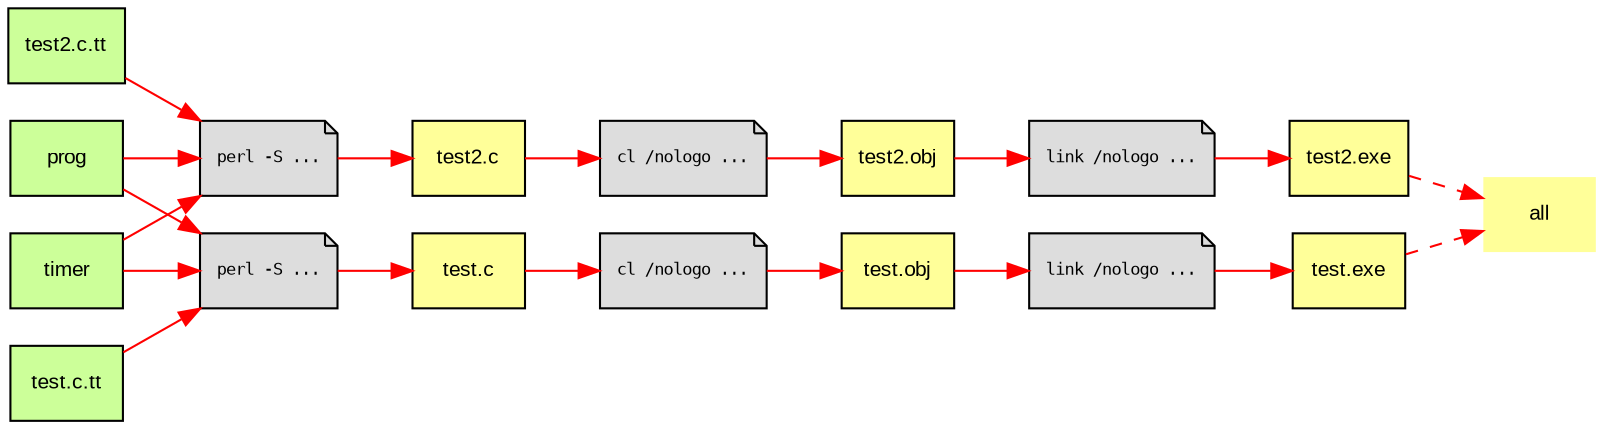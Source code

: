 digraph all {
	graph [rankdir=LR, ratio=auto];
	node [label="\N", fillcolor="#ffff99", fontname=Arial, fontsize=10, shape=box, style=filled];
	edge [color=red];
	all [label=all, shape=plaintext];
	node1 [label="test2.exe"];
	node2 [label="link /nologo ...\l", fillcolor="#dddddd", fontname=Monospace, fontsize=8, shape=note];
	node3 [label="test2.obj"];
	node4 [label="cl /nologo ...\l", fillcolor="#dddddd", fontname=Monospace, fontsize=8, shape=note];
	node5 [label="test2.c"];
	node6 [label="perl -S ...\l", fillcolor="#dddddd", fontname=Monospace, fontsize=8, shape=note];
	node7 [label="test2.c.tt", fillcolor="#ccff99", URL=test2_c_tt];
	prog [label=prog, fillcolor="#ccff99", URL=prog];
	timer [label=timer, fillcolor="#ccff99", URL=timer];
	node8 [label="test.exe"];
	node9 [label="link /nologo ...\l", fillcolor="#dddddd", fontname=Monospace, fontsize=8, shape=note];
	node10 [label="test.obj"];
	node11 [label="cl /nologo ...\l", fillcolor="#dddddd", fontname=Monospace, fontsize=8, shape=note];
	node12 [label="test.c"];
	node13 [label="perl -S ...\l", fillcolor="#dddddd", fontname=Monospace, fontsize=8, shape=note];
	node14 [label="test.c.tt", fillcolor="#ccff99", URL=test_c_tt];
	node2 -> node1;
	node4 -> node3;
	node6 -> node5;
	node9 -> node8;
	node11 -> node10;
	node13 -> node12;
	prog -> node6;
	prog -> node13;
	node12 -> node11;
	node14 -> node13;
	node8 -> all [style=dashed];
	node10 -> node9;
	node5 -> node4;
	node7 -> node6;
	node1 -> all [style=dashed];
	node3 -> node2;
	timer -> node6;
	timer -> node13;
}
